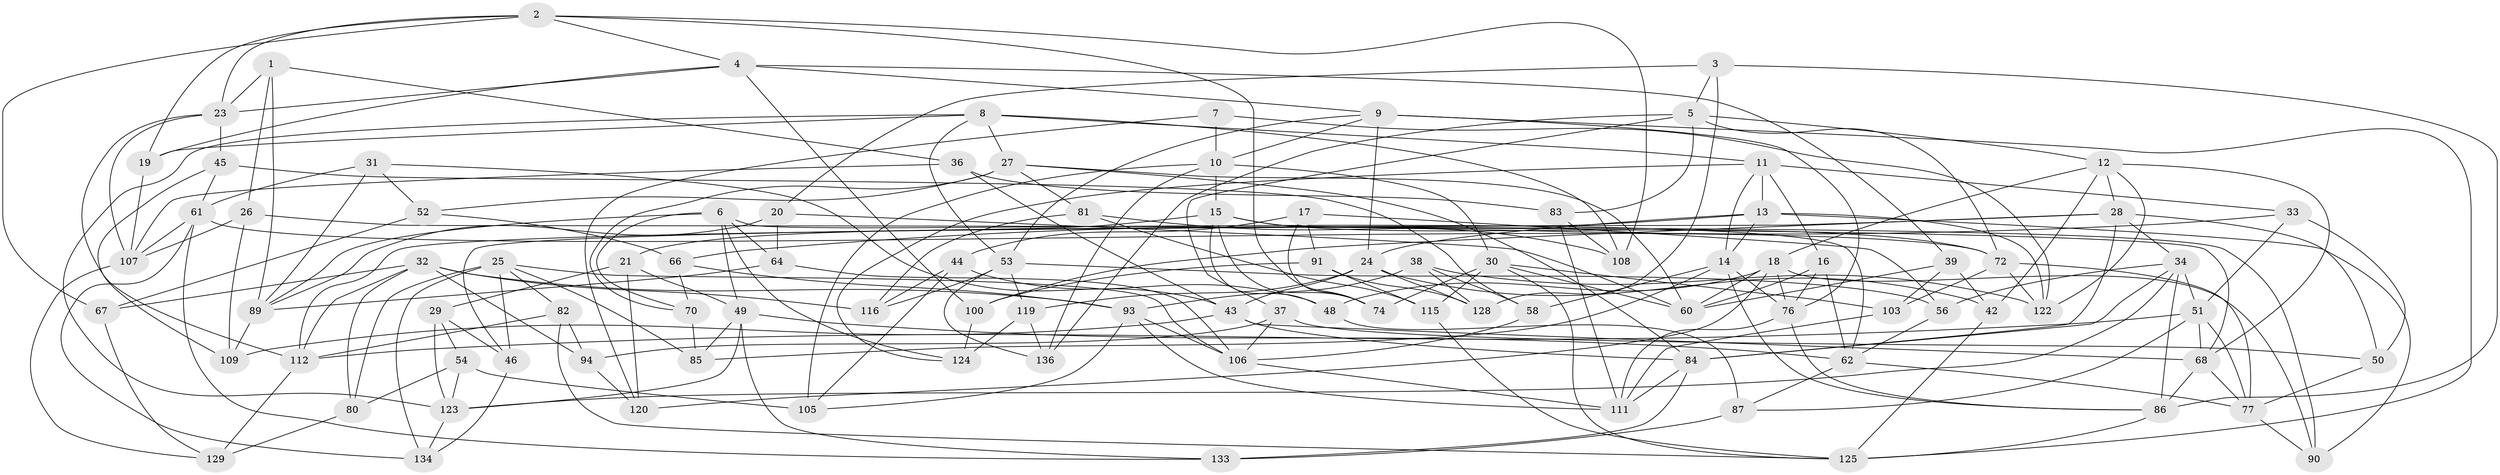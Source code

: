 // Generated by graph-tools (version 1.1) at 2025/52/02/27/25 19:52:30]
// undirected, 98 vertices, 238 edges
graph export_dot {
graph [start="1"]
  node [color=gray90,style=filled];
  1;
  2 [super="+99"];
  3;
  4 [super="+96"];
  5 [super="+35"];
  6 [super="+41"];
  7;
  8 [super="+75"];
  9 [super="+59"];
  10 [super="+73"];
  11 [super="+40"];
  12 [super="+65"];
  13 [super="+98"];
  14 [super="+137"];
  15 [super="+114"];
  16;
  17;
  18 [super="+22"];
  19;
  20;
  21;
  23 [super="+47"];
  24 [super="+63"];
  25 [super="+118"];
  26;
  27 [super="+131"];
  28 [super="+117"];
  29;
  30 [super="+55"];
  31;
  32 [super="+78"];
  33;
  34 [super="+88"];
  36;
  37;
  38;
  39;
  42;
  43 [super="+110"];
  44;
  45;
  46;
  48;
  49 [super="+69"];
  50;
  51 [super="+92"];
  52;
  53 [super="+57"];
  54;
  56;
  58;
  60 [super="+79"];
  61 [super="+95"];
  62 [super="+141"];
  64;
  66;
  67;
  68 [super="+71"];
  70;
  72 [super="+104"];
  74;
  76 [super="+97"];
  77 [super="+121"];
  80;
  81;
  82;
  83;
  84 [super="+101"];
  85;
  86 [super="+126"];
  87;
  89 [super="+102"];
  90;
  91;
  93 [super="+113"];
  94;
  100;
  103;
  105;
  106 [super="+127"];
  107 [super="+140"];
  108;
  109;
  111 [super="+135"];
  112 [super="+132"];
  115;
  116;
  119;
  120;
  122 [super="+130"];
  123 [super="+139"];
  124;
  125 [super="+138"];
  128;
  129;
  133;
  134;
  136;
  1 -- 36;
  1 -- 26;
  1 -- 89;
  1 -- 23;
  2 -- 19;
  2 -- 67;
  2 -- 74;
  2 -- 108;
  2 -- 4;
  2 -- 23;
  3 -- 86;
  3 -- 128;
  3 -- 20;
  3 -- 5;
  4 -- 9;
  4 -- 100;
  4 -- 19;
  4 -- 39;
  4 -- 23;
  5 -- 83;
  5 -- 37;
  5 -- 136;
  5 -- 12;
  5 -- 72;
  6 -- 64;
  6 -- 124;
  6 -- 89;
  6 -- 62;
  6 -- 70;
  6 -- 49;
  7 -- 120;
  7 -- 122 [weight=2];
  7 -- 10;
  8 -- 108;
  8 -- 123;
  8 -- 11;
  8 -- 19;
  8 -- 27;
  8 -- 53;
  9 -- 76;
  9 -- 24;
  9 -- 10;
  9 -- 53;
  9 -- 125;
  10 -- 15;
  10 -- 136;
  10 -- 105;
  10 -- 30;
  11 -- 14;
  11 -- 13;
  11 -- 16;
  11 -- 33;
  11 -- 124;
  12 -- 122;
  12 -- 68;
  12 -- 42;
  12 -- 28;
  12 -- 18;
  13 -- 90;
  13 -- 24;
  13 -- 112;
  13 -- 14;
  13 -- 122;
  14 -- 58;
  14 -- 86;
  14 -- 76;
  14 -- 85;
  15 -- 21;
  15 -- 90;
  15 -- 72;
  15 -- 74;
  15 -- 48;
  16 -- 60;
  16 -- 62;
  16 -- 76;
  17 -- 56;
  17 -- 91;
  17 -- 74;
  17 -- 44;
  18 -- 120;
  18 -- 90;
  18 -- 60;
  18 -- 48;
  18 -- 76;
  19 -- 107;
  20 -- 64;
  20 -- 60;
  20 -- 89;
  21 -- 29;
  21 -- 120;
  21 -- 49;
  23 -- 107;
  23 -- 45;
  23 -- 112;
  24 -- 128;
  24 -- 42;
  24 -- 119;
  24 -- 43;
  25 -- 82;
  25 -- 80;
  25 -- 134;
  25 -- 106;
  25 -- 85;
  25 -- 46;
  26 -- 109;
  26 -- 68;
  26 -- 107;
  27 -- 70;
  27 -- 81;
  27 -- 52;
  27 -- 84;
  27 -- 60;
  28 -- 100;
  28 -- 84;
  28 -- 50;
  28 -- 46;
  28 -- 34;
  29 -- 123;
  29 -- 46;
  29 -- 54;
  30 -- 115;
  30 -- 125;
  30 -- 74;
  30 -- 103;
  30 -- 60;
  31 -- 52;
  31 -- 43;
  31 -- 61;
  31 -- 89;
  32 -- 67;
  32 -- 80;
  32 -- 93;
  32 -- 116;
  32 -- 112;
  32 -- 94;
  33 -- 50;
  33 -- 66;
  33 -- 51;
  34 -- 51;
  34 -- 56;
  34 -- 123;
  34 -- 84;
  34 -- 86;
  36 -- 83;
  36 -- 43;
  36 -- 107;
  37 -- 50;
  37 -- 94;
  37 -- 106;
  38 -- 122;
  38 -- 128;
  38 -- 58;
  38 -- 93;
  39 -- 60;
  39 -- 42;
  39 -- 103;
  42 -- 125;
  43 -- 109;
  43 -- 84;
  43 -- 68;
  44 -- 48;
  44 -- 116;
  44 -- 105;
  45 -- 61;
  45 -- 58;
  45 -- 109;
  46 -- 134;
  48 -- 87;
  49 -- 85;
  49 -- 62;
  49 -- 123;
  49 -- 133;
  50 -- 77;
  51 -- 77;
  51 -- 112;
  51 -- 68;
  51 -- 87;
  52 -- 67;
  52 -- 66;
  53 -- 119;
  53 -- 116;
  53 -- 56;
  53 -- 136;
  54 -- 80;
  54 -- 105;
  54 -- 123;
  56 -- 62;
  58 -- 106;
  61 -- 107;
  61 -- 72;
  61 -- 134;
  61 -- 133;
  62 -- 87;
  62 -- 77;
  64 -- 106;
  64 -- 89;
  66 -- 70;
  66 -- 93;
  67 -- 129;
  68 -- 77;
  68 -- 86;
  70 -- 85;
  72 -- 103;
  72 -- 77;
  72 -- 122;
  76 -- 111;
  76 -- 86;
  77 -- 90;
  80 -- 129;
  81 -- 108;
  81 -- 116;
  81 -- 115;
  82 -- 94;
  82 -- 112;
  82 -- 125;
  83 -- 111;
  83 -- 108;
  84 -- 111;
  84 -- 133;
  86 -- 125;
  87 -- 133;
  89 -- 109;
  91 -- 115;
  91 -- 100;
  91 -- 128;
  93 -- 111;
  93 -- 106;
  93 -- 105;
  94 -- 120;
  100 -- 124;
  103 -- 111;
  106 -- 111;
  107 -- 129;
  112 -- 129;
  115 -- 125;
  119 -- 136;
  119 -- 124;
  123 -- 134;
}

